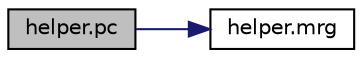digraph "helper.pc"
{
 // INTERACTIVE_SVG=YES
 // LATEX_PDF_SIZE
  edge [fontname="Helvetica",fontsize="10",labelfontname="Helvetica",labelfontsize="10"];
  node [fontname="Helvetica",fontsize="10",shape=record];
  rankdir="LR";
  Node1 [label="helper.pc",height=0.2,width=0.4,color="black", fillcolor="grey75", style="filled", fontcolor="black",tooltip=" "];
  Node1 -> Node2 [color="midnightblue",fontsize="10",style="solid",fontname="Helvetica"];
  Node2 [label="helper.mrg",height=0.2,width=0.4,color="black", fillcolor="white", style="filled",URL="$namespacehelper.html#a60d07b59d3989fec2a0b9944156184a7",tooltip=" "];
}
